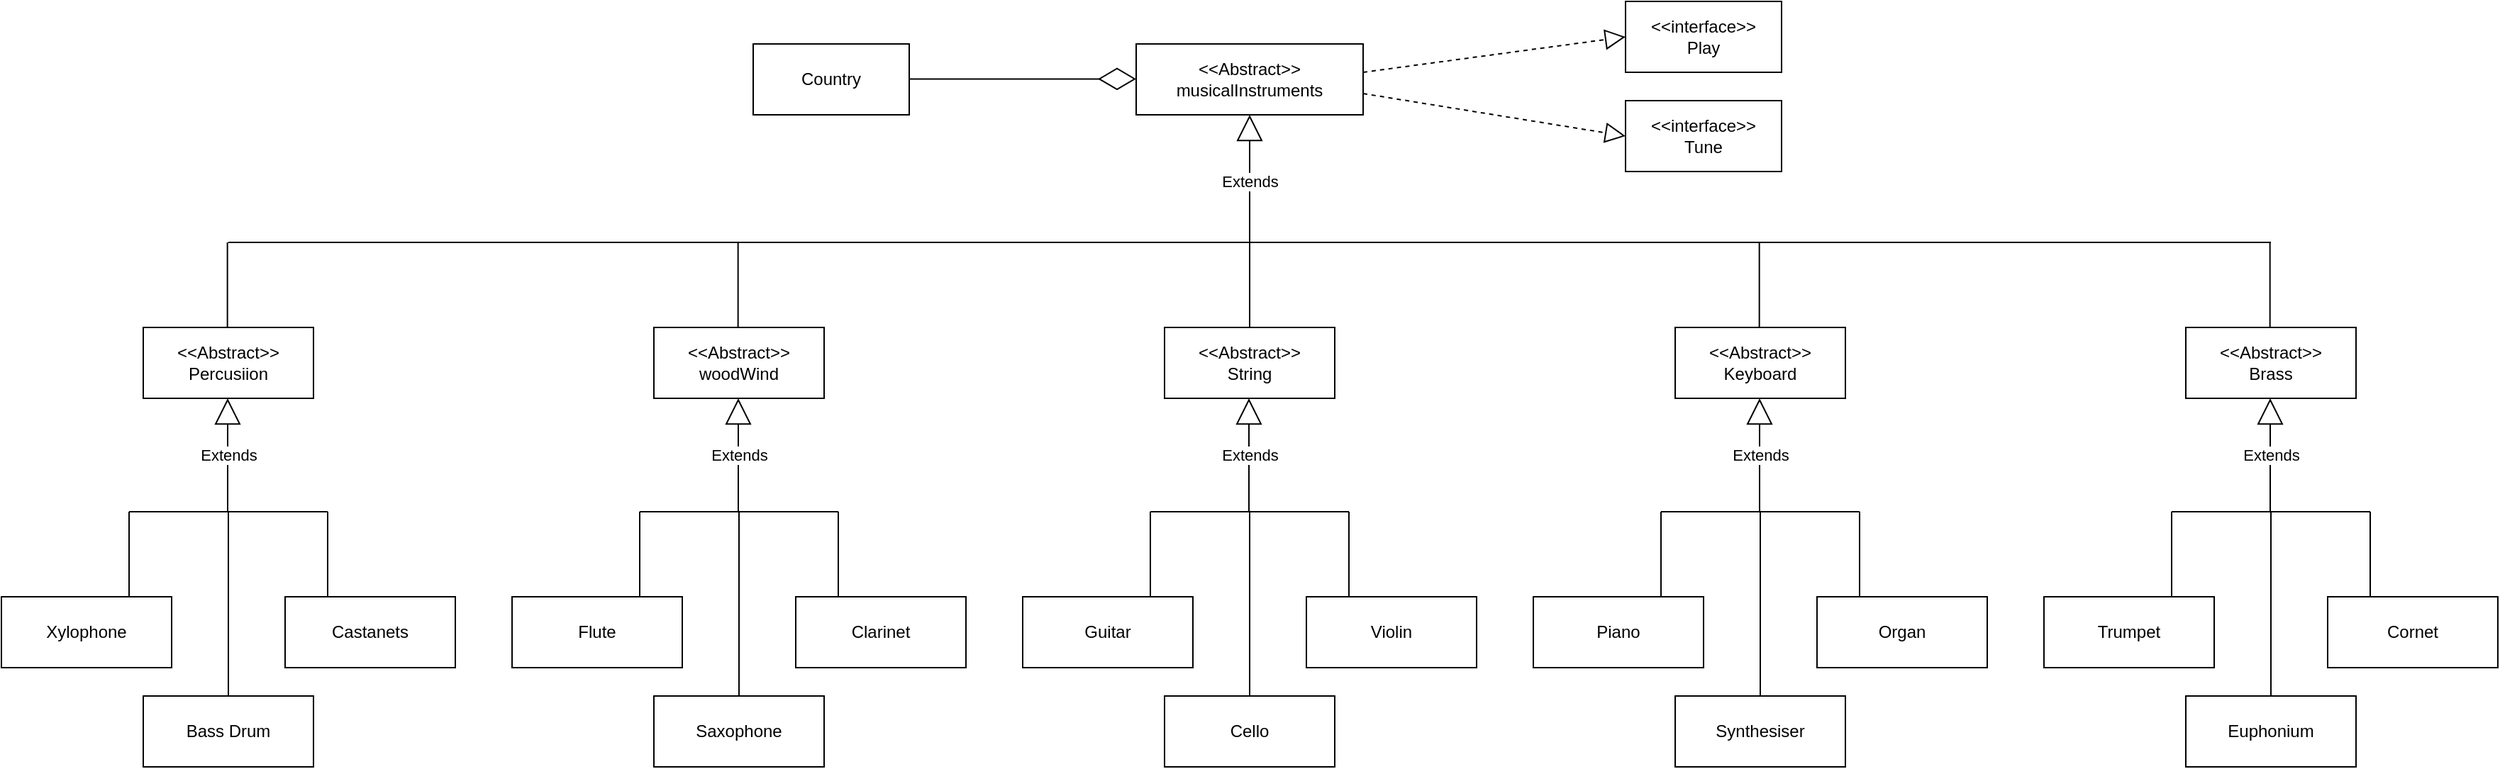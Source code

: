 <mxfile version="23.1.1" type="github" pages="2">
  <diagram name="Page-1" id="c4acf3e9-155e-7222-9cf6-157b1a14988f">
    <mxGraphModel dx="1621" dy="463" grid="1" gridSize="10" guides="1" tooltips="1" connect="1" arrows="1" fold="1" page="1" pageScale="1" pageWidth="850" pageHeight="1100" background="none" math="0" shadow="0">
      <root>
        <mxCell id="0" />
        <mxCell id="1" parent="0" />
        <mxCell id="VwYbgyeqXYnY6n16pQaH-1" value="&amp;lt;&amp;lt;Abstract&amp;gt;&amp;gt;&lt;br&gt;musicalInstruments" style="html=1;whiteSpace=wrap;" vertex="1" parent="1">
          <mxGeometry x="345" y="40" width="160" height="50" as="geometry" />
        </mxCell>
        <mxCell id="VwYbgyeqXYnY6n16pQaH-15" value="Extends" style="endArrow=block;endSize=16;endFill=0;html=1;rounded=0;" edge="1" parent="1">
          <mxGeometry x="0.375" width="160" relative="1" as="geometry">
            <mxPoint x="425" y="240" as="sourcePoint" />
            <mxPoint x="425" y="90" as="targetPoint" />
            <mxPoint as="offset" />
          </mxGeometry>
        </mxCell>
        <mxCell id="VwYbgyeqXYnY6n16pQaH-19" value="Extends" style="endArrow=block;endSize=16;endFill=0;html=1;rounded=0;" edge="1" parent="1">
          <mxGeometry width="160" relative="1" as="geometry">
            <mxPoint x="424.5" y="370" as="sourcePoint" />
            <mxPoint x="424.5" y="290" as="targetPoint" />
          </mxGeometry>
        </mxCell>
        <mxCell id="VwYbgyeqXYnY6n16pQaH-21" value="" style="endArrow=none;html=1;rounded=0;" edge="1" parent="1">
          <mxGeometry width="50" height="50" relative="1" as="geometry">
            <mxPoint x="-295" y="180" as="sourcePoint" />
            <mxPoint x="1145" y="180" as="targetPoint" />
          </mxGeometry>
        </mxCell>
        <mxCell id="VwYbgyeqXYnY6n16pQaH-26" value="" style="endArrow=none;html=1;rounded=0;" edge="1" parent="1">
          <mxGeometry width="50" height="50" relative="1" as="geometry">
            <mxPoint x="64.33" y="240" as="sourcePoint" />
            <mxPoint x="64.33" y="180" as="targetPoint" />
            <Array as="points" />
          </mxGeometry>
        </mxCell>
        <mxCell id="VwYbgyeqXYnY6n16pQaH-28" value="" style="endArrow=none;html=1;rounded=0;" edge="1" parent="1">
          <mxGeometry width="50" height="50" relative="1" as="geometry">
            <mxPoint x="784.33" y="240" as="sourcePoint" />
            <mxPoint x="784.33" y="180" as="targetPoint" />
            <Array as="points" />
          </mxGeometry>
        </mxCell>
        <mxCell id="VwYbgyeqXYnY6n16pQaH-29" value="&amp;lt;&amp;lt;Abstract&amp;gt;&amp;gt;&lt;br&gt;String" style="html=1;whiteSpace=wrap;" vertex="1" parent="1">
          <mxGeometry x="365" y="240" width="120" height="50" as="geometry" />
        </mxCell>
        <mxCell id="VwYbgyeqXYnY6n16pQaH-32" value="&amp;lt;&amp;lt;Abstract&amp;gt;&amp;gt;&lt;br&gt;Brass" style="html=1;whiteSpace=wrap;" vertex="1" parent="1">
          <mxGeometry x="1085" y="240" width="120" height="50" as="geometry" />
        </mxCell>
        <mxCell id="VwYbgyeqXYnY6n16pQaH-33" value="&amp;lt;&amp;lt;Abstract&amp;gt;&amp;gt;&lt;br&gt;Keyboard" style="html=1;whiteSpace=wrap;" vertex="1" parent="1">
          <mxGeometry x="725" y="240" width="120" height="50" as="geometry" />
        </mxCell>
        <mxCell id="VwYbgyeqXYnY6n16pQaH-35" value="&amp;lt;&amp;lt;Abstract&amp;gt;&amp;gt;&lt;br&gt;woodWind" style="html=1;whiteSpace=wrap;" vertex="1" parent="1">
          <mxGeometry x="5" y="240" width="120" height="50" as="geometry" />
        </mxCell>
        <mxCell id="VwYbgyeqXYnY6n16pQaH-37" value="" style="endArrow=none;html=1;rounded=0;" edge="1" parent="1">
          <mxGeometry width="50" height="50" relative="1" as="geometry">
            <mxPoint x="355" y="370" as="sourcePoint" />
            <mxPoint x="495" y="370" as="targetPoint" />
          </mxGeometry>
        </mxCell>
        <mxCell id="VwYbgyeqXYnY6n16pQaH-38" value="" style="endArrow=none;html=1;rounded=0;" edge="1" parent="1">
          <mxGeometry width="50" height="50" relative="1" as="geometry">
            <mxPoint x="495" y="430" as="sourcePoint" />
            <mxPoint x="495" y="370" as="targetPoint" />
            <Array as="points" />
          </mxGeometry>
        </mxCell>
        <mxCell id="VwYbgyeqXYnY6n16pQaH-39" value="" style="endArrow=none;html=1;rounded=0;" edge="1" parent="1">
          <mxGeometry width="50" height="50" relative="1" as="geometry">
            <mxPoint x="355" y="430" as="sourcePoint" />
            <mxPoint x="355" y="370" as="targetPoint" />
            <Array as="points" />
          </mxGeometry>
        </mxCell>
        <mxCell id="VwYbgyeqXYnY6n16pQaH-40" value="Violin" style="html=1;whiteSpace=wrap;" vertex="1" parent="1">
          <mxGeometry x="465" y="430" width="120" height="50" as="geometry" />
        </mxCell>
        <mxCell id="VwYbgyeqXYnY6n16pQaH-41" value="Guitar" style="html=1;whiteSpace=wrap;" vertex="1" parent="1">
          <mxGeometry x="265" y="430" width="120" height="50" as="geometry" />
        </mxCell>
        <mxCell id="VwYbgyeqXYnY6n16pQaH-46" value="Cello" style="html=1;whiteSpace=wrap;" vertex="1" parent="1">
          <mxGeometry x="365" y="500" width="120" height="50" as="geometry" />
        </mxCell>
        <mxCell id="VwYbgyeqXYnY6n16pQaH-47" value="" style="endArrow=none;html=1;rounded=0;" edge="1" parent="1">
          <mxGeometry width="50" height="50" relative="1" as="geometry">
            <mxPoint x="425" y="500" as="sourcePoint" />
            <mxPoint x="425" y="370" as="targetPoint" />
          </mxGeometry>
        </mxCell>
        <mxCell id="VwYbgyeqXYnY6n16pQaH-56" value="Extends" style="endArrow=block;endSize=16;endFill=0;html=1;rounded=0;" edge="1" parent="1">
          <mxGeometry width="160" relative="1" as="geometry">
            <mxPoint x="64.5" y="370" as="sourcePoint" />
            <mxPoint x="64.5" y="290" as="targetPoint" />
          </mxGeometry>
        </mxCell>
        <mxCell id="VwYbgyeqXYnY6n16pQaH-57" value="" style="endArrow=none;html=1;rounded=0;" edge="1" parent="1">
          <mxGeometry width="50" height="50" relative="1" as="geometry">
            <mxPoint x="-5" y="370" as="sourcePoint" />
            <mxPoint x="135" y="370" as="targetPoint" />
          </mxGeometry>
        </mxCell>
        <mxCell id="VwYbgyeqXYnY6n16pQaH-58" value="" style="endArrow=none;html=1;rounded=0;" edge="1" parent="1">
          <mxGeometry width="50" height="50" relative="1" as="geometry">
            <mxPoint x="135" y="430" as="sourcePoint" />
            <mxPoint x="135" y="370" as="targetPoint" />
            <Array as="points" />
          </mxGeometry>
        </mxCell>
        <mxCell id="VwYbgyeqXYnY6n16pQaH-59" value="" style="endArrow=none;html=1;rounded=0;" edge="1" parent="1">
          <mxGeometry width="50" height="50" relative="1" as="geometry">
            <mxPoint x="-5" y="430" as="sourcePoint" />
            <mxPoint x="-5" y="370" as="targetPoint" />
            <Array as="points" />
          </mxGeometry>
        </mxCell>
        <mxCell id="VwYbgyeqXYnY6n16pQaH-60" value="Clarinet" style="html=1;whiteSpace=wrap;" vertex="1" parent="1">
          <mxGeometry x="105" y="430" width="120" height="50" as="geometry" />
        </mxCell>
        <mxCell id="VwYbgyeqXYnY6n16pQaH-61" value="Flute" style="html=1;whiteSpace=wrap;" vertex="1" parent="1">
          <mxGeometry x="-95" y="430" width="120" height="50" as="geometry" />
        </mxCell>
        <mxCell id="VwYbgyeqXYnY6n16pQaH-62" value="Saxophone" style="html=1;whiteSpace=wrap;" vertex="1" parent="1">
          <mxGeometry x="5" y="500" width="120" height="50" as="geometry" />
        </mxCell>
        <mxCell id="VwYbgyeqXYnY6n16pQaH-63" value="" style="endArrow=none;html=1;rounded=0;" edge="1" parent="1">
          <mxGeometry width="50" height="50" relative="1" as="geometry">
            <mxPoint x="65" y="500" as="sourcePoint" />
            <mxPoint x="65" y="370" as="targetPoint" />
          </mxGeometry>
        </mxCell>
        <mxCell id="VwYbgyeqXYnY6n16pQaH-65" value="&amp;lt;&amp;lt;Abstract&amp;gt;&amp;gt;&lt;br&gt;Percusiion" style="html=1;whiteSpace=wrap;" vertex="1" parent="1">
          <mxGeometry x="-355" y="240" width="120" height="50" as="geometry" />
        </mxCell>
        <mxCell id="VwYbgyeqXYnY6n16pQaH-66" value="Extends" style="endArrow=block;endSize=16;endFill=0;html=1;rounded=0;" edge="1" parent="1">
          <mxGeometry width="160" relative="1" as="geometry">
            <mxPoint x="-295.5" y="370" as="sourcePoint" />
            <mxPoint x="-295.5" y="290" as="targetPoint" />
          </mxGeometry>
        </mxCell>
        <mxCell id="VwYbgyeqXYnY6n16pQaH-67" value="" style="endArrow=none;html=1;rounded=0;" edge="1" parent="1">
          <mxGeometry width="50" height="50" relative="1" as="geometry">
            <mxPoint x="-365" y="370" as="sourcePoint" />
            <mxPoint x="-225" y="370" as="targetPoint" />
          </mxGeometry>
        </mxCell>
        <mxCell id="VwYbgyeqXYnY6n16pQaH-68" value="" style="endArrow=none;html=1;rounded=0;" edge="1" parent="1">
          <mxGeometry width="50" height="50" relative="1" as="geometry">
            <mxPoint x="-225" y="430" as="sourcePoint" />
            <mxPoint x="-225" y="370" as="targetPoint" />
            <Array as="points" />
          </mxGeometry>
        </mxCell>
        <mxCell id="VwYbgyeqXYnY6n16pQaH-69" value="" style="endArrow=none;html=1;rounded=0;" edge="1" parent="1">
          <mxGeometry width="50" height="50" relative="1" as="geometry">
            <mxPoint x="-365" y="430" as="sourcePoint" />
            <mxPoint x="-365" y="370" as="targetPoint" />
            <Array as="points" />
          </mxGeometry>
        </mxCell>
        <mxCell id="VwYbgyeqXYnY6n16pQaH-70" value="Castanets" style="html=1;whiteSpace=wrap;" vertex="1" parent="1">
          <mxGeometry x="-255" y="430" width="120" height="50" as="geometry" />
        </mxCell>
        <mxCell id="VwYbgyeqXYnY6n16pQaH-71" value="Xylophone" style="html=1;whiteSpace=wrap;" vertex="1" parent="1">
          <mxGeometry x="-455" y="430" width="120" height="50" as="geometry" />
        </mxCell>
        <mxCell id="VwYbgyeqXYnY6n16pQaH-72" value="Bass Drum" style="html=1;whiteSpace=wrap;" vertex="1" parent="1">
          <mxGeometry x="-355" y="500" width="120" height="50" as="geometry" />
        </mxCell>
        <mxCell id="VwYbgyeqXYnY6n16pQaH-73" value="" style="endArrow=none;html=1;rounded=0;" edge="1" parent="1">
          <mxGeometry width="50" height="50" relative="1" as="geometry">
            <mxPoint x="-295" y="500" as="sourcePoint" />
            <mxPoint x="-295" y="370" as="targetPoint" />
          </mxGeometry>
        </mxCell>
        <mxCell id="VwYbgyeqXYnY6n16pQaH-75" value="" style="endArrow=none;html=1;rounded=0;" edge="1" parent="1">
          <mxGeometry width="50" height="50" relative="1" as="geometry">
            <mxPoint x="-295.67" y="240" as="sourcePoint" />
            <mxPoint x="-295.67" y="180" as="targetPoint" />
            <Array as="points" />
          </mxGeometry>
        </mxCell>
        <mxCell id="VwYbgyeqXYnY6n16pQaH-76" value="Extends" style="endArrow=block;endSize=16;endFill=0;html=1;rounded=0;" edge="1" parent="1">
          <mxGeometry width="160" relative="1" as="geometry">
            <mxPoint x="784.5" y="370" as="sourcePoint" />
            <mxPoint x="784.5" y="290" as="targetPoint" />
          </mxGeometry>
        </mxCell>
        <mxCell id="VwYbgyeqXYnY6n16pQaH-77" value="" style="endArrow=none;html=1;rounded=0;" edge="1" parent="1">
          <mxGeometry width="50" height="50" relative="1" as="geometry">
            <mxPoint x="715" y="370" as="sourcePoint" />
            <mxPoint x="855" y="370" as="targetPoint" />
          </mxGeometry>
        </mxCell>
        <mxCell id="VwYbgyeqXYnY6n16pQaH-78" value="" style="endArrow=none;html=1;rounded=0;" edge="1" parent="1">
          <mxGeometry width="50" height="50" relative="1" as="geometry">
            <mxPoint x="855" y="430" as="sourcePoint" />
            <mxPoint x="855" y="370" as="targetPoint" />
            <Array as="points" />
          </mxGeometry>
        </mxCell>
        <mxCell id="VwYbgyeqXYnY6n16pQaH-79" value="" style="endArrow=none;html=1;rounded=0;" edge="1" parent="1">
          <mxGeometry width="50" height="50" relative="1" as="geometry">
            <mxPoint x="715" y="430" as="sourcePoint" />
            <mxPoint x="715" y="370" as="targetPoint" />
            <Array as="points" />
          </mxGeometry>
        </mxCell>
        <mxCell id="VwYbgyeqXYnY6n16pQaH-80" value="Organ" style="html=1;whiteSpace=wrap;" vertex="1" parent="1">
          <mxGeometry x="825" y="430" width="120" height="50" as="geometry" />
        </mxCell>
        <mxCell id="VwYbgyeqXYnY6n16pQaH-81" value="Piano" style="html=1;whiteSpace=wrap;" vertex="1" parent="1">
          <mxGeometry x="625" y="430" width="120" height="50" as="geometry" />
        </mxCell>
        <mxCell id="VwYbgyeqXYnY6n16pQaH-82" value="Synthesiser" style="html=1;whiteSpace=wrap;" vertex="1" parent="1">
          <mxGeometry x="725" y="500" width="120" height="50" as="geometry" />
        </mxCell>
        <mxCell id="VwYbgyeqXYnY6n16pQaH-83" value="" style="endArrow=none;html=1;rounded=0;" edge="1" parent="1">
          <mxGeometry width="50" height="50" relative="1" as="geometry">
            <mxPoint x="785" y="500" as="sourcePoint" />
            <mxPoint x="785" y="370" as="targetPoint" />
          </mxGeometry>
        </mxCell>
        <mxCell id="VwYbgyeqXYnY6n16pQaH-84" value="Extends" style="endArrow=block;endSize=16;endFill=0;html=1;rounded=0;" edge="1" parent="1">
          <mxGeometry width="160" relative="1" as="geometry">
            <mxPoint x="1144.5" y="370" as="sourcePoint" />
            <mxPoint x="1144.5" y="290" as="targetPoint" />
          </mxGeometry>
        </mxCell>
        <mxCell id="VwYbgyeqXYnY6n16pQaH-85" value="" style="endArrow=none;html=1;rounded=0;" edge="1" parent="1">
          <mxGeometry width="50" height="50" relative="1" as="geometry">
            <mxPoint x="1075" y="370" as="sourcePoint" />
            <mxPoint x="1215" y="370" as="targetPoint" />
          </mxGeometry>
        </mxCell>
        <mxCell id="VwYbgyeqXYnY6n16pQaH-86" value="" style="endArrow=none;html=1;rounded=0;" edge="1" parent="1">
          <mxGeometry width="50" height="50" relative="1" as="geometry">
            <mxPoint x="1215" y="430" as="sourcePoint" />
            <mxPoint x="1215" y="370" as="targetPoint" />
            <Array as="points" />
          </mxGeometry>
        </mxCell>
        <mxCell id="VwYbgyeqXYnY6n16pQaH-87" value="" style="endArrow=none;html=1;rounded=0;" edge="1" parent="1">
          <mxGeometry width="50" height="50" relative="1" as="geometry">
            <mxPoint x="1075" y="430" as="sourcePoint" />
            <mxPoint x="1075" y="370" as="targetPoint" />
            <Array as="points" />
          </mxGeometry>
        </mxCell>
        <mxCell id="VwYbgyeqXYnY6n16pQaH-88" value="Cornet" style="html=1;whiteSpace=wrap;" vertex="1" parent="1">
          <mxGeometry x="1185" y="430" width="120" height="50" as="geometry" />
        </mxCell>
        <mxCell id="VwYbgyeqXYnY6n16pQaH-89" value="Trumpet" style="html=1;whiteSpace=wrap;" vertex="1" parent="1">
          <mxGeometry x="985" y="430" width="120" height="50" as="geometry" />
        </mxCell>
        <mxCell id="VwYbgyeqXYnY6n16pQaH-90" value="Euphonium" style="html=1;whiteSpace=wrap;" vertex="1" parent="1">
          <mxGeometry x="1085" y="500" width="120" height="50" as="geometry" />
        </mxCell>
        <mxCell id="VwYbgyeqXYnY6n16pQaH-91" value="" style="endArrow=none;html=1;rounded=0;" edge="1" parent="1">
          <mxGeometry width="50" height="50" relative="1" as="geometry">
            <mxPoint x="1145" y="500" as="sourcePoint" />
            <mxPoint x="1145" y="370" as="targetPoint" />
          </mxGeometry>
        </mxCell>
        <mxCell id="VwYbgyeqXYnY6n16pQaH-92" value="" style="endArrow=none;html=1;rounded=0;" edge="1" parent="1">
          <mxGeometry width="50" height="50" relative="1" as="geometry">
            <mxPoint x="1144.33" y="240" as="sourcePoint" />
            <mxPoint x="1144.33" y="180" as="targetPoint" />
            <Array as="points" />
          </mxGeometry>
        </mxCell>
        <mxCell id="VwYbgyeqXYnY6n16pQaH-97" value="" style="endArrow=diamondThin;endFill=0;endSize=24;html=1;rounded=0;" edge="1" parent="1">
          <mxGeometry width="160" relative="1" as="geometry">
            <mxPoint x="185" y="64.7" as="sourcePoint" />
            <mxPoint x="345" y="64.7" as="targetPoint" />
          </mxGeometry>
        </mxCell>
        <mxCell id="VwYbgyeqXYnY6n16pQaH-98" value="Country" style="html=1;whiteSpace=wrap;" vertex="1" parent="1">
          <mxGeometry x="75" y="40" width="110" height="50" as="geometry" />
        </mxCell>
        <mxCell id="VwYbgyeqXYnY6n16pQaH-101" value="" style="endArrow=block;dashed=1;endFill=0;endSize=12;html=1;rounded=0;entryX=0;entryY=0.5;entryDx=0;entryDy=0;" edge="1" parent="1" target="VwYbgyeqXYnY6n16pQaH-102">
          <mxGeometry width="160" relative="1" as="geometry">
            <mxPoint x="505" y="60" as="sourcePoint" />
            <mxPoint x="665" y="60" as="targetPoint" />
          </mxGeometry>
        </mxCell>
        <mxCell id="VwYbgyeqXYnY6n16pQaH-102" value="&amp;lt;&amp;lt;interface&amp;gt;&amp;gt;&lt;br&gt;Play" style="html=1;whiteSpace=wrap;" vertex="1" parent="1">
          <mxGeometry x="690" y="10" width="110" height="50" as="geometry" />
        </mxCell>
        <mxCell id="VwYbgyeqXYnY6n16pQaH-103" value="&amp;lt;&amp;lt;interface&amp;gt;&amp;gt;&lt;br&gt;Tune" style="html=1;whiteSpace=wrap;" vertex="1" parent="1">
          <mxGeometry x="690" y="80" width="110" height="50" as="geometry" />
        </mxCell>
        <mxCell id="VwYbgyeqXYnY6n16pQaH-105" value="" style="endArrow=block;dashed=1;endFill=0;endSize=12;html=1;rounded=0;entryX=0;entryY=0.5;entryDx=0;entryDy=0;" edge="1" parent="1" target="VwYbgyeqXYnY6n16pQaH-103">
          <mxGeometry width="160" relative="1" as="geometry">
            <mxPoint x="505" y="75" as="sourcePoint" />
            <mxPoint x="690" y="50" as="targetPoint" />
          </mxGeometry>
        </mxCell>
      </root>
    </mxGraphModel>
  </diagram>
  <diagram id="3sXM__8lgrnaIp6EIEHx" name="Page-2">
    <mxGraphModel dx="1852" dy="602" grid="1" gridSize="10" guides="1" tooltips="1" connect="1" arrows="1" fold="1" page="1" pageScale="1" pageWidth="850" pageHeight="1100" math="0" shadow="0">
      <root>
        <mxCell id="0" />
        <mxCell id="1" parent="0" />
        <mxCell id="wWvbnRaUt92-p2GNaJ0o-1" value="Country" style="swimlane;fontStyle=1;align=center;verticalAlign=top;childLayout=stackLayout;horizontal=1;startSize=26;horizontalStack=0;resizeParent=1;resizeParentMax=0;resizeLast=0;collapsible=1;marginBottom=0;whiteSpace=wrap;html=1;" vertex="1" parent="1">
          <mxGeometry x="-100" y="30" width="340" height="220" as="geometry" />
        </mxCell>
        <mxCell id="wWvbnRaUt92-p2GNaJ0o-2" value="- name: String&lt;br&gt;- region: String&lt;br&gt;- postalCode: String" style="text;strokeColor=none;fillColor=none;align=left;verticalAlign=top;spacingLeft=4;spacingRight=4;overflow=hidden;rotatable=0;points=[[0,0.5],[1,0.5]];portConstraint=eastwest;whiteSpace=wrap;html=1;" vertex="1" parent="wWvbnRaUt92-p2GNaJ0o-1">
          <mxGeometry y="26" width="340" height="54" as="geometry" />
        </mxCell>
        <mxCell id="wWvbnRaUt92-p2GNaJ0o-3" value="" style="line;strokeWidth=1;fillColor=none;align=left;verticalAlign=middle;spacingTop=-1;spacingLeft=3;spacingRight=3;rotatable=0;labelPosition=right;points=[];portConstraint=eastwest;strokeColor=inherit;" vertex="1" parent="wWvbnRaUt92-p2GNaJ0o-1">
          <mxGeometry y="80" width="340" height="8" as="geometry" />
        </mxCell>
        <mxCell id="wWvbnRaUt92-p2GNaJ0o-4" value="+ Country()&lt;br&gt;+ Country(name: String, region: String, postalCode: String)&lt;br&gt;+ Country(Country c)&lt;br&gt;+ getName(): String&lt;br&gt;+ getRegion(): String&lt;br&gt;+ getPostalCode(): String&lt;br&gt;+ toString(): String&lt;br&gt;+ equals(Object o): boolean" style="text;strokeColor=none;fillColor=none;align=left;verticalAlign=top;spacingLeft=4;spacingRight=4;overflow=hidden;rotatable=0;points=[[0,0.5],[1,0.5]];portConstraint=eastwest;whiteSpace=wrap;html=1;" vertex="1" parent="wWvbnRaUt92-p2GNaJ0o-1">
          <mxGeometry y="88" width="340" height="132" as="geometry" />
        </mxCell>
        <mxCell id="wWvbnRaUt92-p2GNaJ0o-5" value="musicalInstruments&lt;br&gt;&amp;lt;&amp;lt;Abstract&amp;gt;&amp;gt;" style="swimlane;fontStyle=1;align=center;verticalAlign=top;childLayout=stackLayout;horizontal=1;startSize=40;horizontalStack=0;resizeParent=1;resizeParentMax=0;resizeLast=0;collapsible=1;marginBottom=0;whiteSpace=wrap;html=1;" vertex="1" parent="1">
          <mxGeometry x="330" y="20" width="510" height="304" as="geometry" />
        </mxCell>
        <mxCell id="wWvbnRaUt92-p2GNaJ0o-6" value="# volume: double&lt;br&gt;# timber: String&lt;br&gt;# originCountry: Country&lt;br&gt;# notes: String" style="text;strokeColor=none;fillColor=none;align=left;verticalAlign=top;spacingLeft=4;spacingRight=4;overflow=hidden;rotatable=0;points=[[0,0.5],[1,0.5]];portConstraint=eastwest;whiteSpace=wrap;html=1;" vertex="1" parent="wWvbnRaUt92-p2GNaJ0o-5">
          <mxGeometry y="40" width="510" height="74" as="geometry" />
        </mxCell>
        <mxCell id="wWvbnRaUt92-p2GNaJ0o-9" value="" style="endArrow=diamondThin;endFill=0;endSize=24;html=1;rounded=0;" edge="1" parent="wWvbnRaUt92-p2GNaJ0o-5">
          <mxGeometry width="160" relative="1" as="geometry">
            <mxPoint x="-90" y="68.5" as="sourcePoint" />
            <mxPoint y="70" as="targetPoint" />
          </mxGeometry>
        </mxCell>
        <mxCell id="wWvbnRaUt92-p2GNaJ0o-7" value="" style="line;strokeWidth=1;fillColor=none;align=left;verticalAlign=middle;spacingTop=-1;spacingLeft=3;spacingRight=3;rotatable=0;labelPosition=right;points=[];portConstraint=eastwest;strokeColor=inherit;" vertex="1" parent="wWvbnRaUt92-p2GNaJ0o-5">
          <mxGeometry y="114" width="510" height="8" as="geometry" />
        </mxCell>
        <mxCell id="wWvbnRaUt92-p2GNaJ0o-8" value="+ musicalInstruments()&lt;br&gt;+ musicalInstruments( volume: double, timber: String, originCountry: Country, notes: String)&lt;br&gt;+ musicalInstruments(musicalInstruments m)&lt;br&gt;+ getVolume(): double&lt;br&gt;+ getTimber(): String&lt;br&gt;+ getOriginCountry(): Country&lt;br&gt;+ getNotes(): String&lt;br&gt;+ toString(): String&lt;br&gt;&lt;br&gt;" style="text;strokeColor=none;fillColor=none;align=left;verticalAlign=top;spacingLeft=4;spacingRight=4;overflow=hidden;rotatable=0;points=[[0,0.5],[1,0.5]];portConstraint=eastwest;whiteSpace=wrap;html=1;" vertex="1" parent="wWvbnRaUt92-p2GNaJ0o-5">
          <mxGeometry y="122" width="510" height="182" as="geometry" />
        </mxCell>
        <mxCell id="wWvbnRaUt92-p2GNaJ0o-30" value="Musical Instruments" style="swimlane;fontStyle=1;align=center;verticalAlign=top;childLayout=stackLayout;horizontal=1;startSize=26;horizontalStack=0;resizeParent=1;resizeParentMax=0;resizeLast=0;collapsible=1;marginBottom=0;whiteSpace=wrap;html=1;" vertex="1" parent="1">
          <mxGeometry x="-170" y="550" width="250" height="138" as="geometry" />
        </mxCell>
        <mxCell id="wWvbnRaUt92-p2GNaJ0o-31" value="- pitch: String&lt;br&gt;- volume: double&lt;br&gt;- timber: String" style="text;strokeColor=none;fillColor=none;align=left;verticalAlign=top;spacingLeft=4;spacingRight=4;overflow=hidden;rotatable=0;points=[[0,0.5],[1,0.5]];portConstraint=eastwest;whiteSpace=wrap;html=1;" vertex="1" parent="wWvbnRaUt92-p2GNaJ0o-30">
          <mxGeometry y="26" width="250" height="54" as="geometry" />
        </mxCell>
        <mxCell id="wWvbnRaUt92-p2GNaJ0o-33" value="" style="line;strokeWidth=1;fillColor=none;align=left;verticalAlign=middle;spacingTop=-1;spacingLeft=3;spacingRight=3;rotatable=0;labelPosition=right;points=[];portConstraint=eastwest;strokeColor=inherit;" vertex="1" parent="wWvbnRaUt92-p2GNaJ0o-30">
          <mxGeometry y="80" width="250" height="8" as="geometry" />
        </mxCell>
        <mxCell id="wWvbnRaUt92-p2GNaJ0o-34" value="+ method(type): type" style="text;strokeColor=none;fillColor=none;align=left;verticalAlign=top;spacingLeft=4;spacingRight=4;overflow=hidden;rotatable=0;points=[[0,0.5],[1,0.5]];portConstraint=eastwest;whiteSpace=wrap;html=1;" vertex="1" parent="wWvbnRaUt92-p2GNaJ0o-30">
          <mxGeometry y="88" width="250" height="50" as="geometry" />
        </mxCell>
        <mxCell id="wWvbnRaUt92-p2GNaJ0o-39" value="Musical Instruments" style="swimlane;fontStyle=1;align=center;verticalAlign=top;childLayout=stackLayout;horizontal=1;startSize=26;horizontalStack=0;resizeParent=1;resizeParentMax=0;resizeLast=0;collapsible=1;marginBottom=0;whiteSpace=wrap;html=1;" vertex="1" parent="1">
          <mxGeometry x="-130" y="852" width="250" height="138" as="geometry" />
        </mxCell>
        <mxCell id="wWvbnRaUt92-p2GNaJ0o-40" value="- pitch: String&lt;br&gt;- volume: double&lt;br&gt;- timber: String" style="text;strokeColor=none;fillColor=none;align=left;verticalAlign=top;spacingLeft=4;spacingRight=4;overflow=hidden;rotatable=0;points=[[0,0.5],[1,0.5]];portConstraint=eastwest;whiteSpace=wrap;html=1;" vertex="1" parent="wWvbnRaUt92-p2GNaJ0o-39">
          <mxGeometry y="26" width="250" height="54" as="geometry" />
        </mxCell>
        <mxCell id="wWvbnRaUt92-p2GNaJ0o-41" value="" style="line;strokeWidth=1;fillColor=none;align=left;verticalAlign=middle;spacingTop=-1;spacingLeft=3;spacingRight=3;rotatable=0;labelPosition=right;points=[];portConstraint=eastwest;strokeColor=inherit;" vertex="1" parent="wWvbnRaUt92-p2GNaJ0o-39">
          <mxGeometry y="80" width="250" height="8" as="geometry" />
        </mxCell>
        <mxCell id="wWvbnRaUt92-p2GNaJ0o-42" value="+ method(type): type" style="text;strokeColor=none;fillColor=none;align=left;verticalAlign=top;spacingLeft=4;spacingRight=4;overflow=hidden;rotatable=0;points=[[0,0.5],[1,0.5]];portConstraint=eastwest;whiteSpace=wrap;html=1;" vertex="1" parent="wWvbnRaUt92-p2GNaJ0o-39">
          <mxGeometry y="88" width="250" height="50" as="geometry" />
        </mxCell>
        <mxCell id="wWvbnRaUt92-p2GNaJ0o-43" value="Musical Instruments" style="swimlane;fontStyle=1;align=center;verticalAlign=top;childLayout=stackLayout;horizontal=1;startSize=26;horizontalStack=0;resizeParent=1;resizeParentMax=0;resizeLast=0;collapsible=1;marginBottom=0;whiteSpace=wrap;html=1;" vertex="1" parent="1">
          <mxGeometry x="520" y="790" width="250" height="138" as="geometry" />
        </mxCell>
        <mxCell id="wWvbnRaUt92-p2GNaJ0o-44" value="- pitch: String&lt;br&gt;- volume: double&lt;br&gt;- timber: String" style="text;strokeColor=none;fillColor=none;align=left;verticalAlign=top;spacingLeft=4;spacingRight=4;overflow=hidden;rotatable=0;points=[[0,0.5],[1,0.5]];portConstraint=eastwest;whiteSpace=wrap;html=1;" vertex="1" parent="wWvbnRaUt92-p2GNaJ0o-43">
          <mxGeometry y="26" width="250" height="54" as="geometry" />
        </mxCell>
        <mxCell id="wWvbnRaUt92-p2GNaJ0o-45" value="" style="line;strokeWidth=1;fillColor=none;align=left;verticalAlign=middle;spacingTop=-1;spacingLeft=3;spacingRight=3;rotatable=0;labelPosition=right;points=[];portConstraint=eastwest;strokeColor=inherit;" vertex="1" parent="wWvbnRaUt92-p2GNaJ0o-43">
          <mxGeometry y="80" width="250" height="8" as="geometry" />
        </mxCell>
        <mxCell id="wWvbnRaUt92-p2GNaJ0o-46" value="+ method(type): type" style="text;strokeColor=none;fillColor=none;align=left;verticalAlign=top;spacingLeft=4;spacingRight=4;overflow=hidden;rotatable=0;points=[[0,0.5],[1,0.5]];portConstraint=eastwest;whiteSpace=wrap;html=1;" vertex="1" parent="wWvbnRaUt92-p2GNaJ0o-43">
          <mxGeometry y="88" width="250" height="50" as="geometry" />
        </mxCell>
        <mxCell id="wWvbnRaUt92-p2GNaJ0o-47" value="Musical Instruments" style="swimlane;fontStyle=1;align=center;verticalAlign=top;childLayout=stackLayout;horizontal=1;startSize=26;horizontalStack=0;resizeParent=1;resizeParentMax=0;resizeLast=0;collapsible=1;marginBottom=0;whiteSpace=wrap;html=1;" vertex="1" parent="1">
          <mxGeometry x="240" y="790" width="250" height="276" as="geometry" />
        </mxCell>
        <mxCell id="wWvbnRaUt92-p2GNaJ0o-48" value="- pitch: String&lt;br&gt;- volume: double&lt;br&gt;- timber: String" style="text;strokeColor=none;fillColor=none;align=left;verticalAlign=top;spacingLeft=4;spacingRight=4;overflow=hidden;rotatable=0;points=[[0,0.5],[1,0.5]];portConstraint=eastwest;whiteSpace=wrap;html=1;" vertex="1" parent="wWvbnRaUt92-p2GNaJ0o-47">
          <mxGeometry y="26" width="250" height="54" as="geometry" />
        </mxCell>
        <mxCell id="wWvbnRaUt92-p2GNaJ0o-49" value="" style="line;strokeWidth=1;fillColor=none;align=left;verticalAlign=middle;spacingTop=-1;spacingLeft=3;spacingRight=3;rotatable=0;labelPosition=right;points=[];portConstraint=eastwest;strokeColor=inherit;" vertex="1" parent="wWvbnRaUt92-p2GNaJ0o-47">
          <mxGeometry y="80" width="250" height="8" as="geometry" />
        </mxCell>
        <mxCell id="wWvbnRaUt92-p2GNaJ0o-50" value="+ method(type): type" style="text;strokeColor=none;fillColor=none;align=left;verticalAlign=top;spacingLeft=4;spacingRight=4;overflow=hidden;rotatable=0;points=[[0,0.5],[1,0.5]];portConstraint=eastwest;whiteSpace=wrap;html=1;" vertex="1" parent="wWvbnRaUt92-p2GNaJ0o-47">
          <mxGeometry y="88" width="250" height="50" as="geometry" />
        </mxCell>
        <mxCell id="wWvbnRaUt92-p2GNaJ0o-35" value="Musical Instruments" style="swimlane;fontStyle=1;align=center;verticalAlign=top;childLayout=stackLayout;horizontal=1;startSize=26;horizontalStack=0;resizeParent=1;resizeParentMax=0;resizeLast=0;collapsible=1;marginBottom=0;whiteSpace=wrap;html=1;" vertex="1" parent="wWvbnRaUt92-p2GNaJ0o-47">
          <mxGeometry y="138" width="250" height="138" as="geometry" />
        </mxCell>
        <mxCell id="wWvbnRaUt92-p2GNaJ0o-36" value="- pitch: String&lt;br&gt;- volume: double&lt;br&gt;- timber: String" style="text;strokeColor=none;fillColor=none;align=left;verticalAlign=top;spacingLeft=4;spacingRight=4;overflow=hidden;rotatable=0;points=[[0,0.5],[1,0.5]];portConstraint=eastwest;whiteSpace=wrap;html=1;" vertex="1" parent="wWvbnRaUt92-p2GNaJ0o-35">
          <mxGeometry y="26" width="250" height="54" as="geometry" />
        </mxCell>
        <mxCell id="wWvbnRaUt92-p2GNaJ0o-37" value="" style="line;strokeWidth=1;fillColor=none;align=left;verticalAlign=middle;spacingTop=-1;spacingLeft=3;spacingRight=3;rotatable=0;labelPosition=right;points=[];portConstraint=eastwest;strokeColor=inherit;" vertex="1" parent="wWvbnRaUt92-p2GNaJ0o-35">
          <mxGeometry y="80" width="250" height="8" as="geometry" />
        </mxCell>
        <mxCell id="wWvbnRaUt92-p2GNaJ0o-38" value="+ method(type): type" style="text;strokeColor=none;fillColor=none;align=left;verticalAlign=top;spacingLeft=4;spacingRight=4;overflow=hidden;rotatable=0;points=[[0,0.5],[1,0.5]];portConstraint=eastwest;whiteSpace=wrap;html=1;" vertex="1" parent="wWvbnRaUt92-p2GNaJ0o-35">
          <mxGeometry y="88" width="250" height="50" as="geometry" />
        </mxCell>
      </root>
    </mxGraphModel>
  </diagram>
</mxfile>
